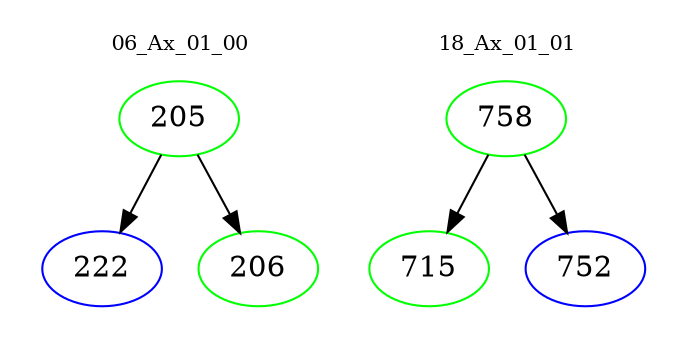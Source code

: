 digraph{
subgraph cluster_0 {
color = white
label = "06_Ax_01_00";
fontsize=10;
T0_205 [label="205", color="green"]
T0_205 -> T0_222 [color="black"]
T0_222 [label="222", color="blue"]
T0_205 -> T0_206 [color="black"]
T0_206 [label="206", color="green"]
}
subgraph cluster_1 {
color = white
label = "18_Ax_01_01";
fontsize=10;
T1_758 [label="758", color="green"]
T1_758 -> T1_715 [color="black"]
T1_715 [label="715", color="green"]
T1_758 -> T1_752 [color="black"]
T1_752 [label="752", color="blue"]
}
}
